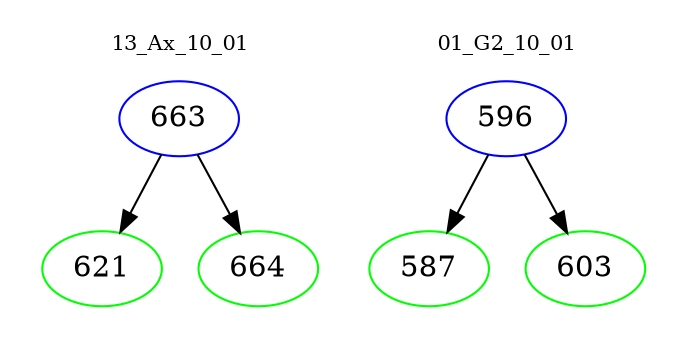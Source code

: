 digraph{
subgraph cluster_0 {
color = white
label = "13_Ax_10_01";
fontsize=10;
T0_663 [label="663", color="blue"]
T0_663 -> T0_621 [color="black"]
T0_621 [label="621", color="green"]
T0_663 -> T0_664 [color="black"]
T0_664 [label="664", color="green"]
}
subgraph cluster_1 {
color = white
label = "01_G2_10_01";
fontsize=10;
T1_596 [label="596", color="blue"]
T1_596 -> T1_587 [color="black"]
T1_587 [label="587", color="green"]
T1_596 -> T1_603 [color="black"]
T1_603 [label="603", color="green"]
}
}
